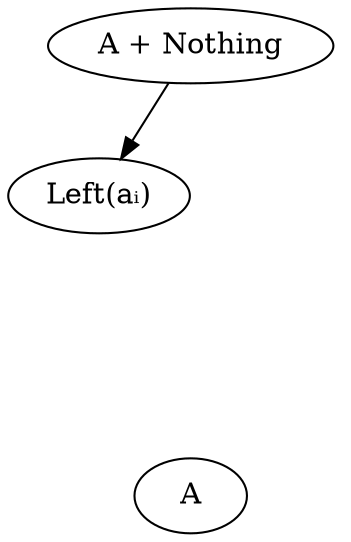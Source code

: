 digraph {
    AorNothing[label="A + Nothing"]
    LeftA[label="Left(aᵢ)" class="value"]
    na[class="na,value" style=invis]

    AorNothing -> LeftA
    AorNothing -> na[style=invis]

    na2[class="na,value" style=invis]
    a[label="aᵢ" class="value" style=invis]

    na2 -> A[style=invis]
    a -> A[dir=back style=invis]

    a -> LeftA[style=invis]
    LeftA -> a[style=invis]
    na2 -> na[style=invis]
    na -> na2[style=invis]
}
